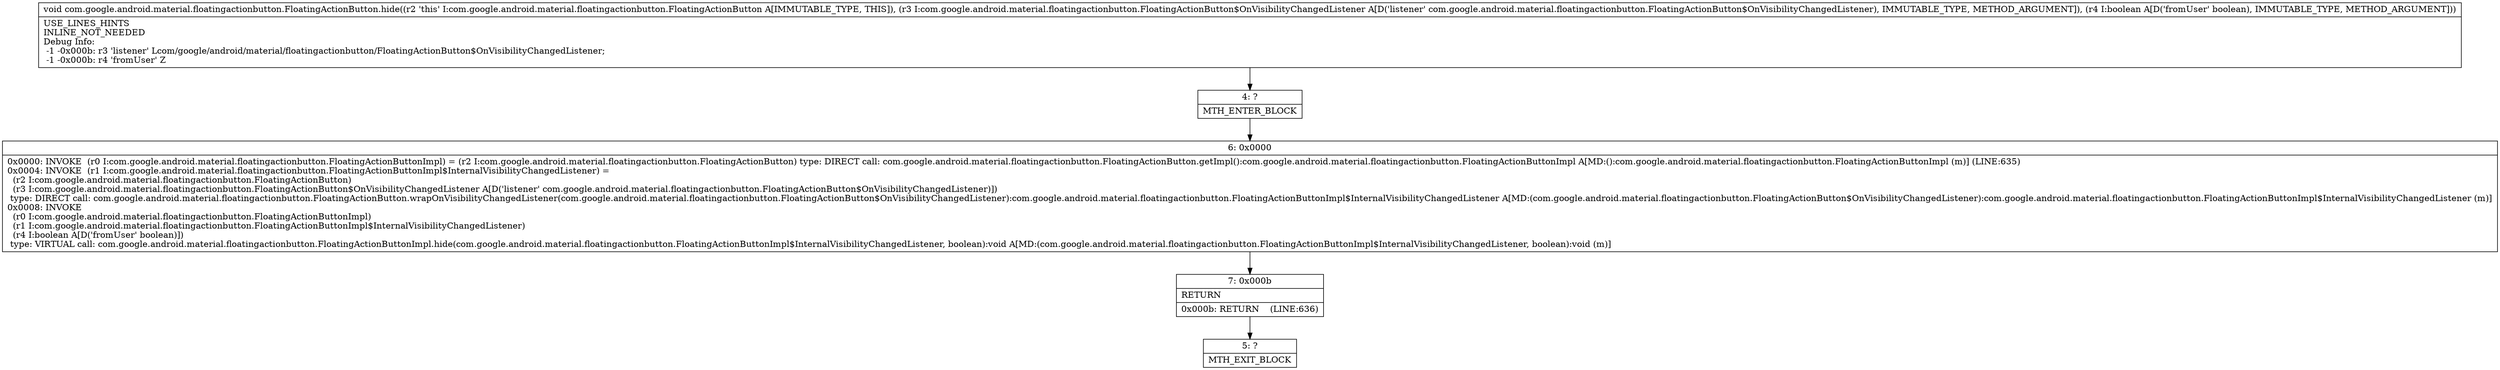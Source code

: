 digraph "CFG forcom.google.android.material.floatingactionbutton.FloatingActionButton.hide(Lcom\/google\/android\/material\/floatingactionbutton\/FloatingActionButton$OnVisibilityChangedListener;Z)V" {
Node_4 [shape=record,label="{4\:\ ?|MTH_ENTER_BLOCK\l}"];
Node_6 [shape=record,label="{6\:\ 0x0000|0x0000: INVOKE  (r0 I:com.google.android.material.floatingactionbutton.FloatingActionButtonImpl) = (r2 I:com.google.android.material.floatingactionbutton.FloatingActionButton) type: DIRECT call: com.google.android.material.floatingactionbutton.FloatingActionButton.getImpl():com.google.android.material.floatingactionbutton.FloatingActionButtonImpl A[MD:():com.google.android.material.floatingactionbutton.FloatingActionButtonImpl (m)] (LINE:635)\l0x0004: INVOKE  (r1 I:com.google.android.material.floatingactionbutton.FloatingActionButtonImpl$InternalVisibilityChangedListener) = \l  (r2 I:com.google.android.material.floatingactionbutton.FloatingActionButton)\l  (r3 I:com.google.android.material.floatingactionbutton.FloatingActionButton$OnVisibilityChangedListener A[D('listener' com.google.android.material.floatingactionbutton.FloatingActionButton$OnVisibilityChangedListener)])\l type: DIRECT call: com.google.android.material.floatingactionbutton.FloatingActionButton.wrapOnVisibilityChangedListener(com.google.android.material.floatingactionbutton.FloatingActionButton$OnVisibilityChangedListener):com.google.android.material.floatingactionbutton.FloatingActionButtonImpl$InternalVisibilityChangedListener A[MD:(com.google.android.material.floatingactionbutton.FloatingActionButton$OnVisibilityChangedListener):com.google.android.material.floatingactionbutton.FloatingActionButtonImpl$InternalVisibilityChangedListener (m)]\l0x0008: INVOKE  \l  (r0 I:com.google.android.material.floatingactionbutton.FloatingActionButtonImpl)\l  (r1 I:com.google.android.material.floatingactionbutton.FloatingActionButtonImpl$InternalVisibilityChangedListener)\l  (r4 I:boolean A[D('fromUser' boolean)])\l type: VIRTUAL call: com.google.android.material.floatingactionbutton.FloatingActionButtonImpl.hide(com.google.android.material.floatingactionbutton.FloatingActionButtonImpl$InternalVisibilityChangedListener, boolean):void A[MD:(com.google.android.material.floatingactionbutton.FloatingActionButtonImpl$InternalVisibilityChangedListener, boolean):void (m)]\l}"];
Node_7 [shape=record,label="{7\:\ 0x000b|RETURN\l|0x000b: RETURN    (LINE:636)\l}"];
Node_5 [shape=record,label="{5\:\ ?|MTH_EXIT_BLOCK\l}"];
MethodNode[shape=record,label="{void com.google.android.material.floatingactionbutton.FloatingActionButton.hide((r2 'this' I:com.google.android.material.floatingactionbutton.FloatingActionButton A[IMMUTABLE_TYPE, THIS]), (r3 I:com.google.android.material.floatingactionbutton.FloatingActionButton$OnVisibilityChangedListener A[D('listener' com.google.android.material.floatingactionbutton.FloatingActionButton$OnVisibilityChangedListener), IMMUTABLE_TYPE, METHOD_ARGUMENT]), (r4 I:boolean A[D('fromUser' boolean), IMMUTABLE_TYPE, METHOD_ARGUMENT]))  | USE_LINES_HINTS\lINLINE_NOT_NEEDED\lDebug Info:\l  \-1 \-0x000b: r3 'listener' Lcom\/google\/android\/material\/floatingactionbutton\/FloatingActionButton$OnVisibilityChangedListener;\l  \-1 \-0x000b: r4 'fromUser' Z\l}"];
MethodNode -> Node_4;Node_4 -> Node_6;
Node_6 -> Node_7;
Node_7 -> Node_5;
}

